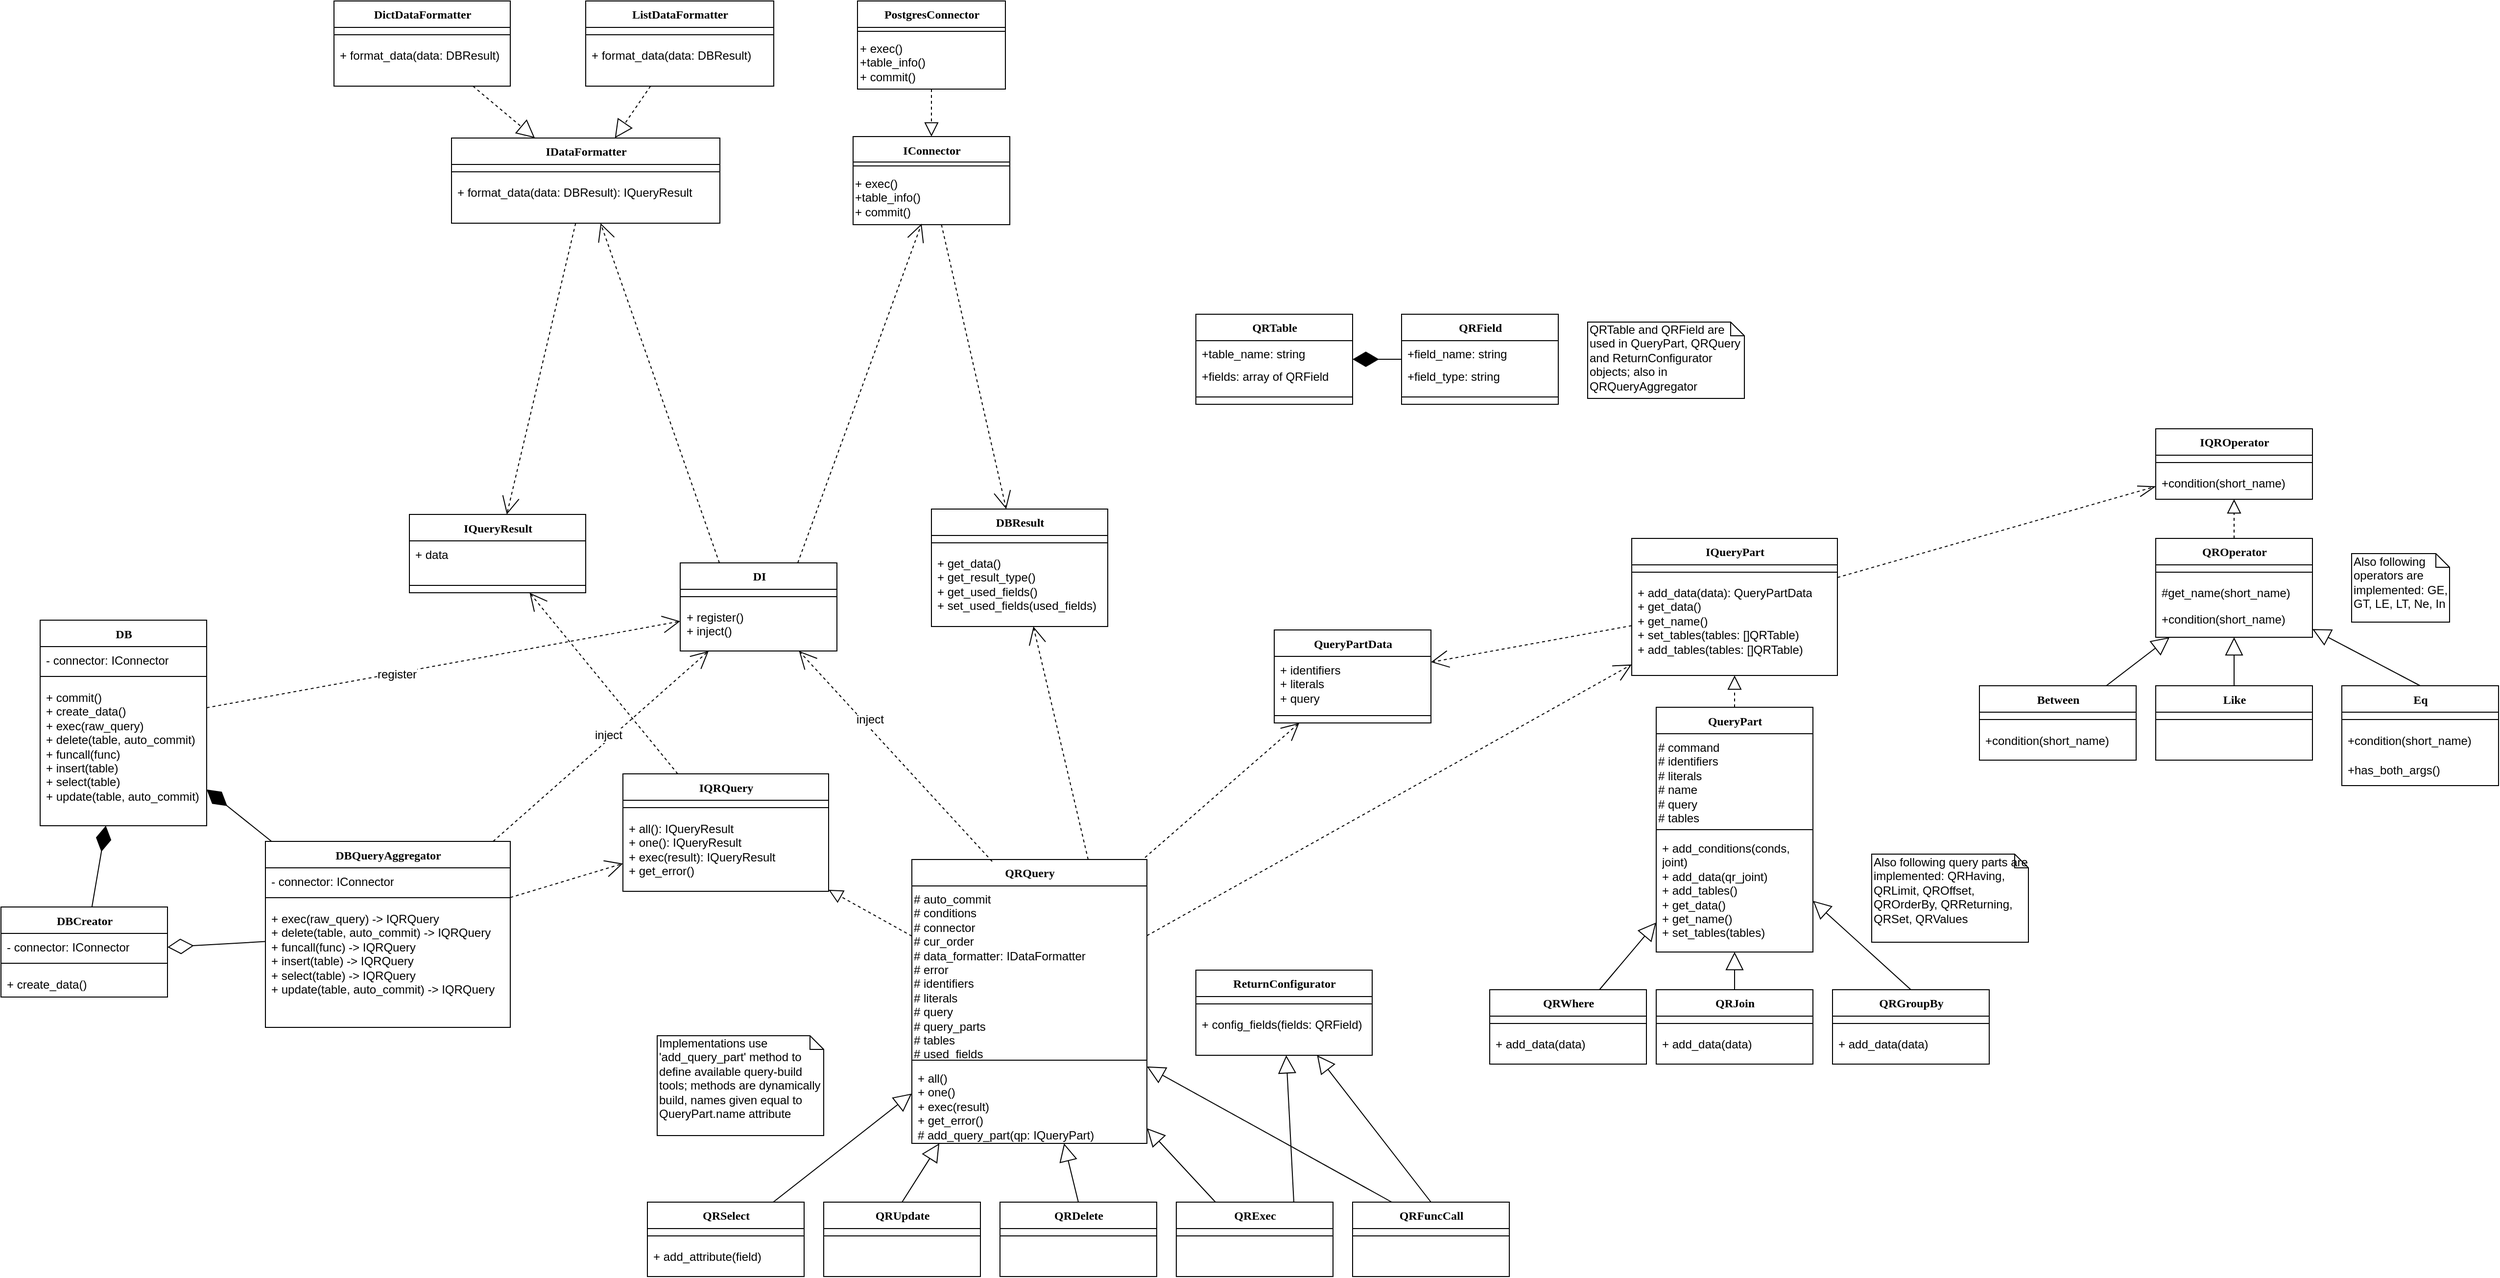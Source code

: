 <mxfile version="12.3.2" type="device" pages="1"><diagram name="Page-1" id="9f46799a-70d6-7492-0946-bef42562c5a5"><mxGraphModel dx="2873" dy="428" grid="1" gridSize="10" guides="1" tooltips="1" connect="1" arrows="1" fold="1" page="1" pageScale="1" pageWidth="1100" pageHeight="850" background="#ffffff" math="0" shadow="0"><root><mxCell id="0"/><mxCell id="1" parent="0"/><mxCell id="AoSG_NQeipGCP_fkblo--106" value="" style="endArrow=diamondThin;endFill=0;endSize=24;html=1;" parent="1" source="AoSG_NQeipGCP_fkblo--92" target="AoSG_NQeipGCP_fkblo--96" edge="1"><mxGeometry width="160" relative="1" as="geometry"><mxPoint x="-832.789" y="810" as="sourcePoint"/><mxPoint x="-720" y="858" as="targetPoint"/></mxGeometry></mxCell><mxCell id="78961159f06e98e8-17" value="IConnector" style="swimlane;html=1;fontStyle=1;align=center;verticalAlign=top;childLayout=stackLayout;horizontal=1;startSize=26;horizontalStack=0;resizeParent=1;resizeLast=0;collapsible=1;marginBottom=0;swimlaneFillColor=#ffffff;rounded=0;shadow=0;comic=0;labelBackgroundColor=none;strokeWidth=1;fillColor=none;fontFamily=Verdana;fontSize=12" parent="1" vertex="1"><mxGeometry x="-300" y="138.5" width="160" height="90" as="geometry"/></mxCell><mxCell id="78961159f06e98e8-19" value="" style="line;html=1;strokeWidth=1;fillColor=none;align=left;verticalAlign=middle;spacingTop=-1;spacingLeft=3;spacingRight=3;rotatable=0;labelPosition=right;points=[];portConstraint=eastwest;" parent="78961159f06e98e8-17" vertex="1"><mxGeometry y="26" width="160" height="8" as="geometry"/></mxCell><mxCell id="AoSG_NQeipGCP_fkblo--125" value="&lt;span style=&quot;white-space: normal&quot;&gt;+ exec()&lt;br&gt;&lt;/span&gt;&lt;span style=&quot;white-space: normal&quot;&gt;+table_info()&lt;br&gt;&lt;/span&gt;&lt;span style=&quot;white-space: normal&quot;&gt;+ commit()&lt;br&gt;&lt;/span&gt;" style="text;html=1;" parent="78961159f06e98e8-17" vertex="1"><mxGeometry y="34" width="160" height="55" as="geometry"/></mxCell><mxCell id="78961159f06e98e8-30" value="PostgresConnector" style="swimlane;html=1;fontStyle=1;align=center;verticalAlign=top;childLayout=stackLayout;horizontal=1;startSize=27;horizontalStack=0;resizeParent=1;resizeLast=0;collapsible=1;marginBottom=0;swimlaneFillColor=#ffffff;rounded=0;shadow=0;comic=0;labelBackgroundColor=none;strokeWidth=1;fillColor=none;fontFamily=Verdana;fontSize=12" parent="1" vertex="1"><mxGeometry x="-295.5" width="151" height="90" as="geometry"/></mxCell><mxCell id="78961159f06e98e8-38" value="" style="line;html=1;strokeWidth=1;fillColor=none;align=left;verticalAlign=middle;spacingTop=-1;spacingLeft=3;spacingRight=3;rotatable=0;labelPosition=right;points=[];portConstraint=eastwest;" parent="78961159f06e98e8-30" vertex="1"><mxGeometry y="27" width="151" height="8" as="geometry"/></mxCell><mxCell id="OzX6SPmcryVfarEYdQqG-1" value="&lt;span style=&quot;white-space: normal&quot;&gt;+ exec()&lt;br&gt;&lt;/span&gt;&lt;span style=&quot;white-space: normal&quot;&gt;+table_info()&lt;br&gt;&lt;/span&gt;&lt;span style=&quot;white-space: normal&quot;&gt;+ commit()&lt;br&gt;&lt;/span&gt;" style="text;html=1;" parent="78961159f06e98e8-30" vertex="1"><mxGeometry y="35" width="151" height="55" as="geometry"/></mxCell><mxCell id="M8Vhp6seredEpfV7IwEU-5" value="" style="endArrow=block;dashed=1;endFill=0;endSize=12;html=1;" parent="1" source="78961159f06e98e8-30" target="78961159f06e98e8-17" edge="1"><mxGeometry width="160" relative="1" as="geometry"><mxPoint x="-90" y="601" as="sourcePoint"/><mxPoint x="-40" y="534" as="targetPoint"/></mxGeometry></mxCell><mxCell id="M8Vhp6seredEpfV7IwEU-6" value="QRTable" style="swimlane;html=1;fontStyle=1;align=center;verticalAlign=top;childLayout=stackLayout;horizontal=1;startSize=27;horizontalStack=0;resizeParent=1;resizeLast=0;collapsible=1;marginBottom=0;swimlaneFillColor=#ffffff;rounded=0;shadow=0;comic=0;labelBackgroundColor=none;strokeWidth=1;fillColor=none;fontFamily=Verdana;fontSize=12" parent="1" vertex="1"><mxGeometry x="50" y="320" width="160" height="92" as="geometry"/></mxCell><mxCell id="M8Vhp6seredEpfV7IwEU-13" value="+table_name: string" style="text;html=1;strokeColor=none;fillColor=none;align=left;verticalAlign=top;spacingLeft=4;spacingRight=4;whiteSpace=wrap;overflow=hidden;rotatable=0;points=[[0,0.5],[1,0.5]];portConstraint=eastwest;" parent="M8Vhp6seredEpfV7IwEU-6" vertex="1"><mxGeometry y="27" width="160" height="23" as="geometry"/></mxCell><mxCell id="M8Vhp6seredEpfV7IwEU-14" value="+fields: array of QRField" style="text;html=1;strokeColor=none;fillColor=none;align=left;verticalAlign=top;spacingLeft=4;spacingRight=4;whiteSpace=wrap;overflow=hidden;rotatable=0;points=[[0,0.5],[1,0.5]];portConstraint=eastwest;" parent="M8Vhp6seredEpfV7IwEU-6" vertex="1"><mxGeometry y="50" width="160" height="27" as="geometry"/></mxCell><mxCell id="M8Vhp6seredEpfV7IwEU-7" value="" style="line;html=1;strokeWidth=1;fillColor=none;align=left;verticalAlign=middle;spacingTop=-1;spacingLeft=3;spacingRight=3;rotatable=0;labelPosition=right;points=[];portConstraint=eastwest;" parent="M8Vhp6seredEpfV7IwEU-6" vertex="1"><mxGeometry y="77" width="160" height="15" as="geometry"/></mxCell><mxCell id="M8Vhp6seredEpfV7IwEU-16" value="QRField" style="swimlane;html=1;fontStyle=1;align=center;verticalAlign=top;childLayout=stackLayout;horizontal=1;startSize=27;horizontalStack=0;resizeParent=1;resizeLast=0;collapsible=1;marginBottom=0;swimlaneFillColor=#ffffff;rounded=0;shadow=0;comic=0;labelBackgroundColor=none;strokeWidth=1;fillColor=none;fontFamily=Verdana;fontSize=12" parent="1" vertex="1"><mxGeometry x="260" y="320" width="160" height="92" as="geometry"/></mxCell><mxCell id="M8Vhp6seredEpfV7IwEU-17" value="+field_name: string" style="text;html=1;strokeColor=none;fillColor=none;align=left;verticalAlign=top;spacingLeft=4;spacingRight=4;whiteSpace=wrap;overflow=hidden;rotatable=0;points=[[0,0.5],[1,0.5]];portConstraint=eastwest;" parent="M8Vhp6seredEpfV7IwEU-16" vertex="1"><mxGeometry y="27" width="160" height="23" as="geometry"/></mxCell><mxCell id="M8Vhp6seredEpfV7IwEU-18" value="+field_type: string" style="text;html=1;strokeColor=none;fillColor=none;align=left;verticalAlign=top;spacingLeft=4;spacingRight=4;whiteSpace=wrap;overflow=hidden;rotatable=0;points=[[0,0.5],[1,0.5]];portConstraint=eastwest;" parent="M8Vhp6seredEpfV7IwEU-16" vertex="1"><mxGeometry y="50" width="160" height="27" as="geometry"/></mxCell><mxCell id="M8Vhp6seredEpfV7IwEU-20" value="" style="line;html=1;strokeWidth=1;fillColor=none;align=left;verticalAlign=middle;spacingTop=-1;spacingLeft=3;spacingRight=3;rotatable=0;labelPosition=right;points=[];portConstraint=eastwest;" parent="M8Vhp6seredEpfV7IwEU-16" vertex="1"><mxGeometry y="77" width="160" height="15" as="geometry"/></mxCell><mxCell id="M8Vhp6seredEpfV7IwEU-23" value="" style="endArrow=diamondThin;endFill=1;endSize=24;html=1;" parent="1" source="M8Vhp6seredEpfV7IwEU-16" target="M8Vhp6seredEpfV7IwEU-6" edge="1"><mxGeometry width="160" relative="1" as="geometry"><mxPoint x="60" y="372" as="sourcePoint"/><mxPoint x="220" y="372" as="targetPoint"/></mxGeometry></mxCell><mxCell id="M8Vhp6seredEpfV7IwEU-33" value="QROperator" style="swimlane;html=1;fontStyle=1;align=center;verticalAlign=top;childLayout=stackLayout;horizontal=1;startSize=27;horizontalStack=0;resizeParent=1;resizeLast=0;collapsible=1;marginBottom=0;swimlaneFillColor=#ffffff;rounded=0;shadow=0;comic=0;labelBackgroundColor=none;strokeWidth=1;fillColor=none;fontFamily=Verdana;fontSize=12" parent="1" vertex="1"><mxGeometry x="1030" y="549" width="160" height="101" as="geometry"/></mxCell><mxCell id="M8Vhp6seredEpfV7IwEU-37" value="" style="line;html=1;strokeWidth=1;fillColor=none;align=left;verticalAlign=middle;spacingTop=-1;spacingLeft=3;spacingRight=3;rotatable=0;labelPosition=right;points=[];portConstraint=eastwest;" parent="M8Vhp6seredEpfV7IwEU-33" vertex="1"><mxGeometry y="27" width="160" height="15" as="geometry"/></mxCell><mxCell id="M8Vhp6seredEpfV7IwEU-38" value="#get_name(short_name)" style="text;html=1;strokeColor=none;fillColor=none;align=left;verticalAlign=top;spacingLeft=4;spacingRight=4;whiteSpace=wrap;overflow=hidden;rotatable=0;points=[[0,0.5],[1,0.5]];portConstraint=eastwest;" parent="M8Vhp6seredEpfV7IwEU-33" vertex="1"><mxGeometry y="42" width="160" height="27" as="geometry"/></mxCell><mxCell id="M8Vhp6seredEpfV7IwEU-39" value="+condition(short_name)" style="text;html=1;strokeColor=none;fillColor=none;align=left;verticalAlign=top;spacingLeft=4;spacingRight=4;whiteSpace=wrap;overflow=hidden;rotatable=0;points=[[0,0.5],[1,0.5]];portConstraint=eastwest;" parent="M8Vhp6seredEpfV7IwEU-33" vertex="1"><mxGeometry y="69" width="160" height="30" as="geometry"/></mxCell><mxCell id="M8Vhp6seredEpfV7IwEU-40" value="Between" style="swimlane;html=1;fontStyle=1;align=center;verticalAlign=top;childLayout=stackLayout;horizontal=1;startSize=27;horizontalStack=0;resizeParent=1;resizeLast=0;collapsible=1;marginBottom=0;swimlaneFillColor=#ffffff;rounded=0;shadow=0;comic=0;labelBackgroundColor=none;strokeWidth=1;fillColor=none;fontFamily=Verdana;fontSize=12" parent="1" vertex="1"><mxGeometry x="850" y="699.5" width="160" height="76" as="geometry"/></mxCell><mxCell id="M8Vhp6seredEpfV7IwEU-43" value="" style="line;html=1;strokeWidth=1;fillColor=none;align=left;verticalAlign=middle;spacingTop=-1;spacingLeft=3;spacingRight=3;rotatable=0;labelPosition=right;points=[];portConstraint=eastwest;" parent="M8Vhp6seredEpfV7IwEU-40" vertex="1"><mxGeometry y="27" width="160" height="15" as="geometry"/></mxCell><mxCell id="M8Vhp6seredEpfV7IwEU-45" value="+condition(short_name)" style="text;html=1;strokeColor=none;fillColor=none;align=left;verticalAlign=top;spacingLeft=4;spacingRight=4;whiteSpace=wrap;overflow=hidden;rotatable=0;points=[[0,0.5],[1,0.5]];portConstraint=eastwest;" parent="M8Vhp6seredEpfV7IwEU-40" vertex="1"><mxGeometry y="42" width="160" height="30" as="geometry"/></mxCell><mxCell id="OzX6SPmcryVfarEYdQqG-2" value="IQROperator" style="swimlane;html=1;fontStyle=1;align=center;verticalAlign=top;childLayout=stackLayout;horizontal=1;startSize=27;horizontalStack=0;resizeParent=1;resizeLast=0;collapsible=1;marginBottom=0;swimlaneFillColor=#ffffff;rounded=0;shadow=0;comic=0;labelBackgroundColor=none;strokeWidth=1;fillColor=none;fontFamily=Verdana;fontSize=12" parent="1" vertex="1"><mxGeometry x="1030" y="437" width="160" height="72" as="geometry"/></mxCell><mxCell id="OzX6SPmcryVfarEYdQqG-5" value="" style="line;html=1;strokeWidth=1;fillColor=none;align=left;verticalAlign=middle;spacingTop=-1;spacingLeft=3;spacingRight=3;rotatable=0;labelPosition=right;points=[];portConstraint=eastwest;" parent="OzX6SPmcryVfarEYdQqG-2" vertex="1"><mxGeometry y="27" width="160" height="15" as="geometry"/></mxCell><mxCell id="OzX6SPmcryVfarEYdQqG-7" value="+condition(short_name)" style="text;html=1;strokeColor=none;fillColor=none;align=left;verticalAlign=top;spacingLeft=4;spacingRight=4;whiteSpace=wrap;overflow=hidden;rotatable=0;points=[[0,0.5],[1,0.5]];portConstraint=eastwest;" parent="OzX6SPmcryVfarEYdQqG-2" vertex="1"><mxGeometry y="42" width="160" height="28" as="geometry"/></mxCell><mxCell id="OzX6SPmcryVfarEYdQqG-8" value="" style="endArrow=block;dashed=1;endFill=0;endSize=12;html=1;" parent="1" source="M8Vhp6seredEpfV7IwEU-33" target="OzX6SPmcryVfarEYdQqG-2" edge="1"><mxGeometry width="160" relative="1" as="geometry"><mxPoint x="1310" y="499" as="sourcePoint"/><mxPoint x="1320" y="626" as="targetPoint"/></mxGeometry></mxCell><mxCell id="OzX6SPmcryVfarEYdQqG-13" value="" style="endArrow=block;endSize=16;endFill=0;html=1;" parent="1" source="M8Vhp6seredEpfV7IwEU-40" target="M8Vhp6seredEpfV7IwEU-33" edge="1"><mxGeometry width="160" relative="1" as="geometry"><mxPoint x="1240" y="746" as="sourcePoint"/><mxPoint x="1400" y="746" as="targetPoint"/></mxGeometry></mxCell><mxCell id="OzX6SPmcryVfarEYdQqG-14" value="Eq" style="swimlane;html=1;fontStyle=1;align=center;verticalAlign=top;childLayout=stackLayout;horizontal=1;startSize=27;horizontalStack=0;resizeParent=1;resizeLast=0;collapsible=1;marginBottom=0;swimlaneFillColor=#ffffff;rounded=0;shadow=0;comic=0;labelBackgroundColor=none;strokeWidth=1;fillColor=none;fontFamily=Verdana;fontSize=12" parent="1" vertex="1"><mxGeometry x="1220" y="699.5" width="160" height="102" as="geometry"/></mxCell><mxCell id="OzX6SPmcryVfarEYdQqG-15" value="" style="line;html=1;strokeWidth=1;fillColor=none;align=left;verticalAlign=middle;spacingTop=-1;spacingLeft=3;spacingRight=3;rotatable=0;labelPosition=right;points=[];portConstraint=eastwest;" parent="OzX6SPmcryVfarEYdQqG-14" vertex="1"><mxGeometry y="27" width="160" height="15" as="geometry"/></mxCell><mxCell id="OzX6SPmcryVfarEYdQqG-16" value="+condition(short_name)" style="text;html=1;strokeColor=none;fillColor=none;align=left;verticalAlign=top;spacingLeft=4;spacingRight=4;whiteSpace=wrap;overflow=hidden;rotatable=0;points=[[0,0.5],[1,0.5]];portConstraint=eastwest;" parent="OzX6SPmcryVfarEYdQqG-14" vertex="1"><mxGeometry y="42" width="160" height="30" as="geometry"/></mxCell><mxCell id="AoSG_NQeipGCP_fkblo--1" value="+has_both_args()" style="text;html=1;strokeColor=none;fillColor=none;align=left;verticalAlign=top;spacingLeft=4;spacingRight=4;whiteSpace=wrap;overflow=hidden;rotatable=0;points=[[0,0.5],[1,0.5]];portConstraint=eastwest;" parent="OzX6SPmcryVfarEYdQqG-14" vertex="1"><mxGeometry y="72" width="160" height="30" as="geometry"/></mxCell><mxCell id="OzX6SPmcryVfarEYdQqG-18" value="" style="endArrow=block;endSize=16;endFill=0;html=1;exitX=0.5;exitY=0;exitDx=0;exitDy=0;" parent="1" source="OzX6SPmcryVfarEYdQqG-14" target="M8Vhp6seredEpfV7IwEU-33" edge="1"><mxGeometry width="160" relative="1" as="geometry"><mxPoint x="1070.756" y="796" as="sourcePoint"/><mxPoint x="1085" y="747" as="targetPoint"/></mxGeometry></mxCell><mxCell id="AoSG_NQeipGCP_fkblo--2" value="Like" style="swimlane;html=1;fontStyle=1;align=center;verticalAlign=top;childLayout=stackLayout;horizontal=1;startSize=27;horizontalStack=0;resizeParent=1;resizeLast=0;collapsible=1;marginBottom=0;swimlaneFillColor=#ffffff;rounded=0;shadow=0;comic=0;labelBackgroundColor=none;strokeWidth=1;fillColor=none;fontFamily=Verdana;fontSize=12" parent="1" vertex="1"><mxGeometry x="1030" y="699.5" width="160" height="76" as="geometry"/></mxCell><mxCell id="AoSG_NQeipGCP_fkblo--3" value="" style="line;html=1;strokeWidth=1;fillColor=none;align=left;verticalAlign=middle;spacingTop=-1;spacingLeft=3;spacingRight=3;rotatable=0;labelPosition=right;points=[];portConstraint=eastwest;" parent="AoSG_NQeipGCP_fkblo--2" vertex="1"><mxGeometry y="27" width="160" height="15" as="geometry"/></mxCell><mxCell id="AoSG_NQeipGCP_fkblo--6" value="" style="endArrow=block;endSize=16;endFill=0;html=1;exitX=0.5;exitY=0;exitDx=0;exitDy=0;" parent="1" source="AoSG_NQeipGCP_fkblo--2" target="M8Vhp6seredEpfV7IwEU-33" edge="1"><mxGeometry width="160" relative="1" as="geometry"><mxPoint x="1150.0" y="812" as="sourcePoint"/><mxPoint x="1085.897" y="687" as="targetPoint"/></mxGeometry></mxCell><mxCell id="AoSG_NQeipGCP_fkblo--7" value="DBResult" style="swimlane;html=1;fontStyle=1;align=center;verticalAlign=top;childLayout=stackLayout;horizontal=1;startSize=27;horizontalStack=0;resizeParent=1;resizeLast=0;collapsible=1;marginBottom=0;swimlaneFillColor=#ffffff;rounded=0;shadow=0;comic=0;labelBackgroundColor=none;strokeWidth=1;fillColor=none;fontFamily=Verdana;fontSize=12" parent="1" vertex="1"><mxGeometry x="-220" y="519" width="180" height="120" as="geometry"/></mxCell><mxCell id="AoSG_NQeipGCP_fkblo--8" value="" style="line;html=1;strokeWidth=1;fillColor=none;align=left;verticalAlign=middle;spacingTop=-1;spacingLeft=3;spacingRight=3;rotatable=0;labelPosition=right;points=[];portConstraint=eastwest;" parent="AoSG_NQeipGCP_fkblo--7" vertex="1"><mxGeometry y="27" width="180" height="15" as="geometry"/></mxCell><mxCell id="AoSG_NQeipGCP_fkblo--9" value="+ get_data()&lt;br&gt;+ get_result_type()&lt;br&gt;+ get_used_fields()&lt;br&gt;+ set_used_fields(used_fields)" style="text;html=1;strokeColor=none;fillColor=none;align=left;verticalAlign=top;spacingLeft=4;spacingRight=4;whiteSpace=wrap;overflow=hidden;rotatable=0;points=[[0,0.5],[1,0.5]];portConstraint=eastwest;" parent="AoSG_NQeipGCP_fkblo--7" vertex="1"><mxGeometry y="42" width="180" height="78" as="geometry"/></mxCell><mxCell id="AoSG_NQeipGCP_fkblo--10" value="QueryPart" style="swimlane;html=1;fontStyle=1;align=center;verticalAlign=top;childLayout=stackLayout;horizontal=1;startSize=27;horizontalStack=0;resizeParent=1;resizeLast=0;collapsible=1;marginBottom=0;swimlaneFillColor=#ffffff;rounded=0;shadow=0;comic=0;labelBackgroundColor=none;strokeWidth=1;fillColor=none;fontFamily=Verdana;fontSize=12" parent="1" vertex="1"><mxGeometry x="520" y="721.5" width="160" height="250" as="geometry"/></mxCell><mxCell id="AoSG_NQeipGCP_fkblo--30" value="# command&lt;br&gt;# identifiers&lt;br&gt;# literals&lt;br&gt;# name&lt;br&gt;# query&lt;br&gt;# tables" style="text;html=1;" parent="AoSG_NQeipGCP_fkblo--10" vertex="1"><mxGeometry y="27" width="160" height="93" as="geometry"/></mxCell><mxCell id="AoSG_NQeipGCP_fkblo--11" value="" style="line;html=1;strokeWidth=1;fillColor=none;align=left;verticalAlign=middle;spacingTop=-1;spacingLeft=3;spacingRight=3;rotatable=0;labelPosition=right;points=[];portConstraint=eastwest;" parent="AoSG_NQeipGCP_fkblo--10" vertex="1"><mxGeometry y="120" width="160" height="10" as="geometry"/></mxCell><mxCell id="AoSG_NQeipGCP_fkblo--12" value="+ add_conditions(conds, joint)&lt;br&gt;+ add_data(qr_joint)&lt;br&gt;+ add_tables()&lt;br&gt;+ get_data()&lt;br&gt;+ get_name()&lt;br&gt;+ set_tables(tables)" style="text;html=1;strokeColor=none;fillColor=none;align=left;verticalAlign=top;spacingLeft=4;spacingRight=4;whiteSpace=wrap;overflow=hidden;rotatable=0;points=[[0,0.5],[1,0.5]];portConstraint=eastwest;" parent="AoSG_NQeipGCP_fkblo--10" vertex="1"><mxGeometry y="130" width="160" height="110" as="geometry"/></mxCell><mxCell id="AoSG_NQeipGCP_fkblo--14" value="QRWhere" style="swimlane;html=1;fontStyle=1;align=center;verticalAlign=top;childLayout=stackLayout;horizontal=1;startSize=27;horizontalStack=0;resizeParent=1;resizeLast=0;collapsible=1;marginBottom=0;swimlaneFillColor=#ffffff;rounded=0;shadow=0;comic=0;labelBackgroundColor=none;strokeWidth=1;fillColor=none;fontFamily=Verdana;fontSize=12" parent="1" vertex="1"><mxGeometry x="350" y="1010" width="160" height="76" as="geometry"/></mxCell><mxCell id="AoSG_NQeipGCP_fkblo--15" value="" style="line;html=1;strokeWidth=1;fillColor=none;align=left;verticalAlign=middle;spacingTop=-1;spacingLeft=3;spacingRight=3;rotatable=0;labelPosition=right;points=[];portConstraint=eastwest;" parent="AoSG_NQeipGCP_fkblo--14" vertex="1"><mxGeometry y="27" width="160" height="15" as="geometry"/></mxCell><mxCell id="AoSG_NQeipGCP_fkblo--16" value="+ add_data(data)" style="text;html=1;strokeColor=none;fillColor=none;align=left;verticalAlign=top;spacingLeft=4;spacingRight=4;whiteSpace=wrap;overflow=hidden;rotatable=0;points=[[0,0.5],[1,0.5]];portConstraint=eastwest;" parent="AoSG_NQeipGCP_fkblo--14" vertex="1"><mxGeometry y="42" width="160" height="30" as="geometry"/></mxCell><mxCell id="AoSG_NQeipGCP_fkblo--17" value="IQueryPart" style="swimlane;html=1;fontStyle=1;align=center;verticalAlign=top;childLayout=stackLayout;horizontal=1;startSize=27;horizontalStack=0;resizeParent=1;resizeLast=0;collapsible=1;marginBottom=0;swimlaneFillColor=#ffffff;rounded=0;shadow=0;comic=0;labelBackgroundColor=none;strokeWidth=1;fillColor=none;fontFamily=Verdana;fontSize=12" parent="1" vertex="1"><mxGeometry x="495" y="549" width="210" height="140" as="geometry"/></mxCell><mxCell id="AoSG_NQeipGCP_fkblo--18" value="" style="line;html=1;strokeWidth=1;fillColor=none;align=left;verticalAlign=middle;spacingTop=-1;spacingLeft=3;spacingRight=3;rotatable=0;labelPosition=right;points=[];portConstraint=eastwest;" parent="AoSG_NQeipGCP_fkblo--17" vertex="1"><mxGeometry y="27" width="210" height="15" as="geometry"/></mxCell><mxCell id="AoSG_NQeipGCP_fkblo--19" value="+ add_data(data): QueryPartData&lt;br&gt;+ get_data()&lt;br&gt;+ get_name()&lt;br&gt;+ set_tables(tables: []QRTable)&lt;br&gt;+ add_tables(tables: []QRTable)" style="text;html=1;strokeColor=none;fillColor=none;align=left;verticalAlign=top;spacingLeft=4;spacingRight=4;whiteSpace=wrap;overflow=hidden;rotatable=0;points=[[0,0.5],[1,0.5]];portConstraint=eastwest;" parent="AoSG_NQeipGCP_fkblo--17" vertex="1"><mxGeometry y="42" width="210" height="98" as="geometry"/></mxCell><mxCell id="AoSG_NQeipGCP_fkblo--20" value="" style="endArrow=block;dashed=1;endFill=0;endSize=12;html=1;" parent="1" source="AoSG_NQeipGCP_fkblo--10" target="AoSG_NQeipGCP_fkblo--17" edge="1"><mxGeometry width="160" relative="1" as="geometry"><mxPoint x="800" y="733.5" as="sourcePoint"/><mxPoint x="810" y="860.5" as="targetPoint"/></mxGeometry></mxCell><mxCell id="AoSG_NQeipGCP_fkblo--21" value="" style="endArrow=block;endSize=16;endFill=0;html=1;" parent="1" source="AoSG_NQeipGCP_fkblo--14" target="AoSG_NQeipGCP_fkblo--10" edge="1"><mxGeometry width="160" relative="1" as="geometry"><mxPoint x="730" y="980.5" as="sourcePoint"/><mxPoint x="890" y="980.5" as="targetPoint"/></mxGeometry></mxCell><mxCell id="AoSG_NQeipGCP_fkblo--27" value="QRJoin" style="swimlane;html=1;fontStyle=1;align=center;verticalAlign=top;childLayout=stackLayout;horizontal=1;startSize=27;horizontalStack=0;resizeParent=1;resizeLast=0;collapsible=1;marginBottom=0;swimlaneFillColor=#ffffff;rounded=0;shadow=0;comic=0;labelBackgroundColor=none;strokeWidth=1;fillColor=none;fontFamily=Verdana;fontSize=12" parent="1" vertex="1"><mxGeometry x="520" y="1010" width="160" height="76" as="geometry"/></mxCell><mxCell id="AoSG_NQeipGCP_fkblo--28" value="" style="line;html=1;strokeWidth=1;fillColor=none;align=left;verticalAlign=middle;spacingTop=-1;spacingLeft=3;spacingRight=3;rotatable=0;labelPosition=right;points=[];portConstraint=eastwest;" parent="AoSG_NQeipGCP_fkblo--27" vertex="1"><mxGeometry y="27" width="160" height="15" as="geometry"/></mxCell><mxCell id="AoSG_NQeipGCP_fkblo--31" value="+ add_data(data)" style="text;html=1;strokeColor=none;fillColor=none;align=left;verticalAlign=top;spacingLeft=4;spacingRight=4;whiteSpace=wrap;overflow=hidden;rotatable=0;points=[[0,0.5],[1,0.5]];portConstraint=eastwest;" parent="AoSG_NQeipGCP_fkblo--27" vertex="1"><mxGeometry y="42" width="160" height="30" as="geometry"/></mxCell><mxCell id="AoSG_NQeipGCP_fkblo--29" value="" style="endArrow=block;endSize=16;endFill=0;html=1;exitX=0.5;exitY=0;exitDx=0;exitDy=0;" parent="1" source="AoSG_NQeipGCP_fkblo--27" target="AoSG_NQeipGCP_fkblo--10" edge="1"><mxGeometry width="160" relative="1" as="geometry"><mxPoint x="640.0" y="1046.5" as="sourcePoint"/><mxPoint x="575.897" y="921.5" as="targetPoint"/></mxGeometry></mxCell><mxCell id="AoSG_NQeipGCP_fkblo--32" value="QRGroupBy" style="swimlane;html=1;fontStyle=1;align=center;verticalAlign=top;childLayout=stackLayout;horizontal=1;startSize=27;horizontalStack=0;resizeParent=1;resizeLast=0;collapsible=1;marginBottom=0;swimlaneFillColor=#ffffff;rounded=0;shadow=0;comic=0;labelBackgroundColor=none;strokeWidth=1;fillColor=none;fontFamily=Verdana;fontSize=12" parent="1" vertex="1"><mxGeometry x="700" y="1010" width="160" height="76" as="geometry"/></mxCell><mxCell id="AoSG_NQeipGCP_fkblo--33" value="" style="line;html=1;strokeWidth=1;fillColor=none;align=left;verticalAlign=middle;spacingTop=-1;spacingLeft=3;spacingRight=3;rotatable=0;labelPosition=right;points=[];portConstraint=eastwest;" parent="AoSG_NQeipGCP_fkblo--32" vertex="1"><mxGeometry y="27" width="160" height="15" as="geometry"/></mxCell><mxCell id="AoSG_NQeipGCP_fkblo--34" value="+ add_data(data)" style="text;html=1;strokeColor=none;fillColor=none;align=left;verticalAlign=top;spacingLeft=4;spacingRight=4;whiteSpace=wrap;overflow=hidden;rotatable=0;points=[[0,0.5],[1,0.5]];portConstraint=eastwest;" parent="AoSG_NQeipGCP_fkblo--32" vertex="1"><mxGeometry y="42" width="160" height="30" as="geometry"/></mxCell><mxCell id="AoSG_NQeipGCP_fkblo--35" value="" style="endArrow=block;endSize=16;endFill=0;html=1;exitX=0.5;exitY=0;exitDx=0;exitDy=0;" parent="1" source="AoSG_NQeipGCP_fkblo--32" target="AoSG_NQeipGCP_fkblo--10" edge="1"><mxGeometry width="160" relative="1" as="geometry"><mxPoint x="670" y="1020" as="sourcePoint"/><mxPoint x="655.872" y="981.5" as="targetPoint"/></mxGeometry></mxCell><mxCell id="AoSG_NQeipGCP_fkblo--36" value="Also following operators are implemented: GE, GT, LE, LT, Ne, In" style="shape=note;whiteSpace=wrap;html=1;size=14;verticalAlign=top;align=left;spacingTop=-6;" parent="1" vertex="1"><mxGeometry x="1230" y="564.5" width="100" height="70" as="geometry"/></mxCell><mxCell id="AoSG_NQeipGCP_fkblo--38" value="Also following query parts are implemented: QRHaving, QRLimit, QROffset, QROrderBy, QRReturning, QRSet, QRValues&amp;nbsp;" style="shape=note;whiteSpace=wrap;html=1;size=14;verticalAlign=top;align=left;spacingTop=-6;" parent="1" vertex="1"><mxGeometry x="740" y="871.5" width="160" height="90" as="geometry"/></mxCell><mxCell id="AoSG_NQeipGCP_fkblo--39" value="QRQuery" style="swimlane;html=1;fontStyle=1;align=center;verticalAlign=top;childLayout=stackLayout;horizontal=1;startSize=27;horizontalStack=0;resizeParent=1;resizeLast=0;collapsible=1;marginBottom=0;swimlaneFillColor=#ffffff;rounded=0;shadow=0;comic=0;labelBackgroundColor=none;strokeWidth=1;fillColor=none;fontFamily=Verdana;fontSize=12" parent="1" vertex="1"><mxGeometry x="-240" y="877" width="240" height="290" as="geometry"/></mxCell><mxCell id="AoSG_NQeipGCP_fkblo--40" value="# auto_commit&lt;br&gt;# conditions&lt;br&gt;# connector&lt;br&gt;# cur_order&lt;br&gt;# data_formatter: IDataFormatter&lt;br&gt;# error&lt;br&gt;# identifiers&lt;br&gt;# literals&lt;br&gt;# query&lt;br&gt;# query_parts&lt;br&gt;# tables&lt;br&gt;# used_fields" style="text;html=1;" parent="AoSG_NQeipGCP_fkblo--39" vertex="1"><mxGeometry y="27" width="240" height="173" as="geometry"/></mxCell><mxCell id="AoSG_NQeipGCP_fkblo--41" value="" style="line;html=1;strokeWidth=1;fillColor=none;align=left;verticalAlign=middle;spacingTop=-1;spacingLeft=3;spacingRight=3;rotatable=0;labelPosition=right;points=[];portConstraint=eastwest;" parent="AoSG_NQeipGCP_fkblo--39" vertex="1"><mxGeometry y="200" width="240" height="10" as="geometry"/></mxCell><mxCell id="AoSG_NQeipGCP_fkblo--42" value="+ all()&lt;br&gt;+ one()&lt;br&gt;+ exec(result)&lt;br&gt;+ get_error()&lt;br&gt;# add_query_part(qp: IQueryPart)" style="text;html=1;strokeColor=none;fillColor=none;align=left;verticalAlign=top;spacingLeft=4;spacingRight=4;whiteSpace=wrap;overflow=hidden;rotatable=0;points=[[0,0.5],[1,0.5]];portConstraint=eastwest;" parent="AoSG_NQeipGCP_fkblo--39" vertex="1"><mxGeometry y="210" width="240" height="80" as="geometry"/></mxCell><mxCell id="AoSG_NQeipGCP_fkblo--43" value="QRSelect" style="swimlane;html=1;fontStyle=1;align=center;verticalAlign=top;childLayout=stackLayout;horizontal=1;startSize=27;horizontalStack=0;resizeParent=1;resizeLast=0;collapsible=1;marginBottom=0;swimlaneFillColor=#ffffff;rounded=0;shadow=0;comic=0;labelBackgroundColor=none;strokeWidth=1;fillColor=none;fontFamily=Verdana;fontSize=12" parent="1" vertex="1"><mxGeometry x="-510" y="1227" width="160" height="76" as="geometry"/></mxCell><mxCell id="AoSG_NQeipGCP_fkblo--44" value="" style="line;html=1;strokeWidth=1;fillColor=none;align=left;verticalAlign=middle;spacingTop=-1;spacingLeft=3;spacingRight=3;rotatable=0;labelPosition=right;points=[];portConstraint=eastwest;" parent="AoSG_NQeipGCP_fkblo--43" vertex="1"><mxGeometry y="27" width="160" height="15" as="geometry"/></mxCell><mxCell id="AoSG_NQeipGCP_fkblo--45" value="+ add_attribute(field)" style="text;html=1;strokeColor=none;fillColor=none;align=left;verticalAlign=top;spacingLeft=4;spacingRight=4;whiteSpace=wrap;overflow=hidden;rotatable=0;points=[[0,0.5],[1,0.5]];portConstraint=eastwest;" parent="AoSG_NQeipGCP_fkblo--43" vertex="1"><mxGeometry y="42" width="160" height="30" as="geometry"/></mxCell><mxCell id="AoSG_NQeipGCP_fkblo--46" value="IQRQuery" style="swimlane;html=1;fontStyle=1;align=center;verticalAlign=top;childLayout=stackLayout;horizontal=1;startSize=27;horizontalStack=0;resizeParent=1;resizeLast=0;collapsible=1;marginBottom=0;swimlaneFillColor=#ffffff;rounded=0;shadow=0;comic=0;labelBackgroundColor=none;strokeWidth=1;fillColor=none;fontFamily=Verdana;fontSize=12" parent="1" vertex="1"><mxGeometry x="-535" y="789.5" width="210" height="120" as="geometry"/></mxCell><mxCell id="AoSG_NQeipGCP_fkblo--47" value="" style="line;html=1;strokeWidth=1;fillColor=none;align=left;verticalAlign=middle;spacingTop=-1;spacingLeft=3;spacingRight=3;rotatable=0;labelPosition=right;points=[];portConstraint=eastwest;" parent="AoSG_NQeipGCP_fkblo--46" vertex="1"><mxGeometry y="27" width="210" height="15" as="geometry"/></mxCell><mxCell id="AoSG_NQeipGCP_fkblo--48" value="+ all(): IQueryResult&lt;br&gt;+ one(): IQueryResult&lt;br&gt;+ exec(result): IQueryResult&lt;br&gt;+ get_error()" style="text;html=1;strokeColor=none;fillColor=none;align=left;verticalAlign=top;spacingLeft=4;spacingRight=4;whiteSpace=wrap;overflow=hidden;rotatable=0;points=[[0,0.5],[1,0.5]];portConstraint=eastwest;" parent="AoSG_NQeipGCP_fkblo--46" vertex="1"><mxGeometry y="42" width="210" height="78" as="geometry"/></mxCell><mxCell id="AoSG_NQeipGCP_fkblo--49" value="" style="endArrow=block;dashed=1;endFill=0;endSize=12;html=1;" parent="1" source="AoSG_NQeipGCP_fkblo--39" target="AoSG_NQeipGCP_fkblo--46" edge="1"><mxGeometry width="160" relative="1" as="geometry"><mxPoint x="40" y="889" as="sourcePoint"/><mxPoint x="50" y="1016" as="targetPoint"/></mxGeometry></mxCell><mxCell id="AoSG_NQeipGCP_fkblo--50" value="" style="endArrow=block;endSize=16;endFill=0;html=1;" parent="1" source="AoSG_NQeipGCP_fkblo--43" target="AoSG_NQeipGCP_fkblo--39" edge="1"><mxGeometry width="160" relative="1" as="geometry"><mxPoint x="-30" y="1136" as="sourcePoint"/><mxPoint x="130" y="1136" as="targetPoint"/></mxGeometry></mxCell><mxCell id="AoSG_NQeipGCP_fkblo--51" value="QRUpdate" style="swimlane;html=1;fontStyle=1;align=center;verticalAlign=top;childLayout=stackLayout;horizontal=1;startSize=27;horizontalStack=0;resizeParent=1;resizeLast=0;collapsible=1;marginBottom=0;swimlaneFillColor=#ffffff;rounded=0;shadow=0;comic=0;labelBackgroundColor=none;strokeWidth=1;fillColor=none;fontFamily=Verdana;fontSize=12" parent="1" vertex="1"><mxGeometry x="-330" y="1227" width="160" height="76" as="geometry"/></mxCell><mxCell id="AoSG_NQeipGCP_fkblo--52" value="" style="line;html=1;strokeWidth=1;fillColor=none;align=left;verticalAlign=middle;spacingTop=-1;spacingLeft=3;spacingRight=3;rotatable=0;labelPosition=right;points=[];portConstraint=eastwest;" parent="AoSG_NQeipGCP_fkblo--51" vertex="1"><mxGeometry y="27" width="160" height="15" as="geometry"/></mxCell><mxCell id="AoSG_NQeipGCP_fkblo--54" value="" style="endArrow=block;endSize=16;endFill=0;html=1;exitX=0.5;exitY=0;exitDx=0;exitDy=0;" parent="1" source="AoSG_NQeipGCP_fkblo--51" target="AoSG_NQeipGCP_fkblo--39" edge="1"><mxGeometry width="160" relative="1" as="geometry"><mxPoint x="-120.0" y="1202" as="sourcePoint"/><mxPoint x="-184.103" y="1077" as="targetPoint"/></mxGeometry></mxCell><mxCell id="AoSG_NQeipGCP_fkblo--55" value="QRDelete" style="swimlane;html=1;fontStyle=1;align=center;verticalAlign=top;childLayout=stackLayout;horizontal=1;startSize=27;horizontalStack=0;resizeParent=1;resizeLast=0;collapsible=1;marginBottom=0;swimlaneFillColor=#ffffff;rounded=0;shadow=0;comic=0;labelBackgroundColor=none;strokeWidth=1;fillColor=none;fontFamily=Verdana;fontSize=12" parent="1" vertex="1"><mxGeometry x="-150" y="1227" width="160" height="76" as="geometry"/></mxCell><mxCell id="AoSG_NQeipGCP_fkblo--56" value="" style="line;html=1;strokeWidth=1;fillColor=none;align=left;verticalAlign=middle;spacingTop=-1;spacingLeft=3;spacingRight=3;rotatable=0;labelPosition=right;points=[];portConstraint=eastwest;" parent="AoSG_NQeipGCP_fkblo--55" vertex="1"><mxGeometry y="27" width="160" height="15" as="geometry"/></mxCell><mxCell id="AoSG_NQeipGCP_fkblo--58" value="" style="endArrow=block;endSize=16;endFill=0;html=1;exitX=0.5;exitY=0;exitDx=0;exitDy=0;" parent="1" source="AoSG_NQeipGCP_fkblo--55" target="AoSG_NQeipGCP_fkblo--39" edge="1"><mxGeometry width="160" relative="1" as="geometry"><mxPoint x="-90" y="1175.5" as="sourcePoint"/><mxPoint x="-104.128" y="1137" as="targetPoint"/></mxGeometry></mxCell><mxCell id="AoSG_NQeipGCP_fkblo--60" value="QRExec" style="swimlane;html=1;fontStyle=1;align=center;verticalAlign=top;childLayout=stackLayout;horizontal=1;startSize=27;horizontalStack=0;resizeParent=1;resizeLast=0;collapsible=1;marginBottom=0;swimlaneFillColor=#ffffff;rounded=0;shadow=0;comic=0;labelBackgroundColor=none;strokeWidth=1;fillColor=none;fontFamily=Verdana;fontSize=12" parent="1" vertex="1"><mxGeometry x="30" y="1227" width="160" height="76" as="geometry"/></mxCell><mxCell id="AoSG_NQeipGCP_fkblo--61" value="" style="line;html=1;strokeWidth=1;fillColor=none;align=left;verticalAlign=middle;spacingTop=-1;spacingLeft=3;spacingRight=3;rotatable=0;labelPosition=right;points=[];portConstraint=eastwest;" parent="AoSG_NQeipGCP_fkblo--60" vertex="1"><mxGeometry y="27" width="160" height="15" as="geometry"/></mxCell><mxCell id="AoSG_NQeipGCP_fkblo--62" value="" style="endArrow=block;endSize=16;endFill=0;html=1;exitX=0.25;exitY=0;exitDx=0;exitDy=0;" parent="1" source="AoSG_NQeipGCP_fkblo--60" target="AoSG_NQeipGCP_fkblo--39" edge="1"><mxGeometry width="160" relative="1" as="geometry"><mxPoint x="30" y="1247.0" as="sourcePoint"/><mxPoint x="-15.581" y="1177.0" as="targetPoint"/></mxGeometry></mxCell><mxCell id="AoSG_NQeipGCP_fkblo--63" value="ReturnConfigurator&lt;br&gt;" style="swimlane;html=1;fontStyle=1;align=center;verticalAlign=top;childLayout=stackLayout;horizontal=1;startSize=27;horizontalStack=0;resizeParent=1;resizeLast=0;collapsible=1;marginBottom=0;swimlaneFillColor=#ffffff;rounded=0;shadow=0;comic=0;labelBackgroundColor=none;strokeWidth=1;fillColor=none;fontFamily=Verdana;fontSize=12" parent="1" vertex="1"><mxGeometry x="50" y="990" width="180" height="87" as="geometry"/></mxCell><mxCell id="AoSG_NQeipGCP_fkblo--64" value="" style="line;html=1;strokeWidth=1;fillColor=none;align=left;verticalAlign=middle;spacingTop=-1;spacingLeft=3;spacingRight=3;rotatable=0;labelPosition=right;points=[];portConstraint=eastwest;" parent="AoSG_NQeipGCP_fkblo--63" vertex="1"><mxGeometry y="27" width="180" height="15" as="geometry"/></mxCell><mxCell id="AoSG_NQeipGCP_fkblo--65" value="+ config_fields(fields: QRField)" style="text;html=1;strokeColor=none;fillColor=none;align=left;verticalAlign=top;spacingLeft=4;spacingRight=4;whiteSpace=wrap;overflow=hidden;rotatable=0;points=[[0,0.5],[1,0.5]];portConstraint=eastwest;" parent="AoSG_NQeipGCP_fkblo--63" vertex="1"><mxGeometry y="42" width="180" height="28" as="geometry"/></mxCell><mxCell id="AoSG_NQeipGCP_fkblo--66" value="" style="endArrow=block;endSize=16;endFill=0;html=1;exitX=0.75;exitY=0;exitDx=0;exitDy=0;" parent="1" source="AoSG_NQeipGCP_fkblo--60" target="AoSG_NQeipGCP_fkblo--63" edge="1"><mxGeometry width="160" relative="1" as="geometry"><mxPoint x="200" y="1199" as="sourcePoint"/><mxPoint x="10" y="1096.645" as="targetPoint"/></mxGeometry></mxCell><mxCell id="AoSG_NQeipGCP_fkblo--67" value="QRFuncCall" style="swimlane;html=1;fontStyle=1;align=center;verticalAlign=top;childLayout=stackLayout;horizontal=1;startSize=27;horizontalStack=0;resizeParent=1;resizeLast=0;collapsible=1;marginBottom=0;swimlaneFillColor=#ffffff;rounded=0;shadow=0;comic=0;labelBackgroundColor=none;strokeWidth=1;fillColor=none;fontFamily=Verdana;fontSize=12" parent="1" vertex="1"><mxGeometry x="210" y="1227" width="160" height="76" as="geometry"/></mxCell><mxCell id="AoSG_NQeipGCP_fkblo--68" value="" style="line;html=1;strokeWidth=1;fillColor=none;align=left;verticalAlign=middle;spacingTop=-1;spacingLeft=3;spacingRight=3;rotatable=0;labelPosition=right;points=[];portConstraint=eastwest;" parent="AoSG_NQeipGCP_fkblo--67" vertex="1"><mxGeometry y="27" width="160" height="15" as="geometry"/></mxCell><mxCell id="AoSG_NQeipGCP_fkblo--69" value="" style="endArrow=block;endSize=16;endFill=0;html=1;exitX=0.25;exitY=0;exitDx=0;exitDy=0;" parent="1" source="AoSG_NQeipGCP_fkblo--67" target="AoSG_NQeipGCP_fkblo--39" edge="1"><mxGeometry width="160" relative="1" as="geometry"><mxPoint x="84.033" y="1237" as="sourcePoint"/><mxPoint x="10" y="1158.783" as="targetPoint"/></mxGeometry></mxCell><mxCell id="AoSG_NQeipGCP_fkblo--70" value="" style="endArrow=block;endSize=16;endFill=0;html=1;exitX=0.5;exitY=0;exitDx=0;exitDy=0;" parent="1" source="AoSG_NQeipGCP_fkblo--67" target="AoSG_NQeipGCP_fkblo--63" edge="1"><mxGeometry width="160" relative="1" as="geometry"><mxPoint x="160" y="1237" as="sourcePoint"/><mxPoint x="144.519" y="1088" as="targetPoint"/></mxGeometry></mxCell><mxCell id="AoSG_NQeipGCP_fkblo--71" value="QueryPartData" style="swimlane;html=1;fontStyle=1;align=center;verticalAlign=top;childLayout=stackLayout;horizontal=1;startSize=27;horizontalStack=0;resizeParent=1;resizeLast=0;collapsible=1;marginBottom=0;swimlaneFillColor=#ffffff;rounded=0;shadow=0;comic=0;labelBackgroundColor=none;strokeWidth=1;fillColor=none;fontFamily=Verdana;fontSize=12" parent="1" vertex="1"><mxGeometry x="130" y="642.5" width="160" height="95" as="geometry"/></mxCell><mxCell id="AoSG_NQeipGCP_fkblo--73" value="+ identifiers&lt;br&gt;+ literals&lt;br&gt;+ query" style="text;html=1;strokeColor=none;fillColor=none;align=left;verticalAlign=top;spacingLeft=4;spacingRight=4;whiteSpace=wrap;overflow=hidden;rotatable=0;points=[[0,0.5],[1,0.5]];portConstraint=eastwest;" parent="AoSG_NQeipGCP_fkblo--71" vertex="1"><mxGeometry y="27" width="160" height="53" as="geometry"/></mxCell><mxCell id="AoSG_NQeipGCP_fkblo--72" value="" style="line;html=1;strokeWidth=1;fillColor=none;align=left;verticalAlign=middle;spacingTop=-1;spacingLeft=3;spacingRight=3;rotatable=0;labelPosition=right;points=[];portConstraint=eastwest;" parent="AoSG_NQeipGCP_fkblo--71" vertex="1"><mxGeometry y="80" width="160" height="15" as="geometry"/></mxCell><mxCell id="AoSG_NQeipGCP_fkblo--76" value="Implementations use 'add_query_part' method to define available query-build tools; methods are dynamically build, names given equal to QueryPart.name attribute" style="shape=note;whiteSpace=wrap;html=1;size=14;verticalAlign=top;align=left;spacingTop=-6;" parent="1" vertex="1"><mxGeometry x="-500" y="1057" width="170" height="102" as="geometry"/></mxCell><mxCell id="AoSG_NQeipGCP_fkblo--77" value="IDataFormatter" style="swimlane;html=1;fontStyle=1;align=center;verticalAlign=top;childLayout=stackLayout;horizontal=1;startSize=27;horizontalStack=0;resizeParent=1;resizeLast=0;collapsible=1;marginBottom=0;swimlaneFillColor=#ffffff;rounded=0;shadow=0;comic=0;labelBackgroundColor=none;strokeWidth=1;fillColor=none;fontFamily=Verdana;fontSize=12" parent="1" vertex="1"><mxGeometry x="-710" y="140" width="274" height="87" as="geometry"/></mxCell><mxCell id="AoSG_NQeipGCP_fkblo--78" value="" style="line;html=1;strokeWidth=1;fillColor=none;align=left;verticalAlign=middle;spacingTop=-1;spacingLeft=3;spacingRight=3;rotatable=0;labelPosition=right;points=[];portConstraint=eastwest;" parent="AoSG_NQeipGCP_fkblo--77" vertex="1"><mxGeometry y="27" width="274" height="15" as="geometry"/></mxCell><mxCell id="AoSG_NQeipGCP_fkblo--79" value="+ format_data(data: DBResult): IQueryResult" style="text;html=1;strokeColor=none;fillColor=none;align=left;verticalAlign=top;spacingLeft=4;spacingRight=4;whiteSpace=wrap;overflow=hidden;rotatable=0;points=[[0,0.5],[1,0.5]];portConstraint=eastwest;" parent="AoSG_NQeipGCP_fkblo--77" vertex="1"><mxGeometry y="42" width="274" height="38" as="geometry"/></mxCell><mxCell id="AoSG_NQeipGCP_fkblo--83" value="DictDataFormatter" style="swimlane;html=1;fontStyle=1;align=center;verticalAlign=top;childLayout=stackLayout;horizontal=1;startSize=27;horizontalStack=0;resizeParent=1;resizeLast=0;collapsible=1;marginBottom=0;swimlaneFillColor=#ffffff;rounded=0;shadow=0;comic=0;labelBackgroundColor=none;strokeWidth=1;fillColor=none;fontFamily=Verdana;fontSize=12" parent="1" vertex="1"><mxGeometry x="-830" width="180" height="87" as="geometry"/></mxCell><mxCell id="AoSG_NQeipGCP_fkblo--84" value="" style="line;html=1;strokeWidth=1;fillColor=none;align=left;verticalAlign=middle;spacingTop=-1;spacingLeft=3;spacingRight=3;rotatable=0;labelPosition=right;points=[];portConstraint=eastwest;" parent="AoSG_NQeipGCP_fkblo--83" vertex="1"><mxGeometry y="27" width="180" height="15" as="geometry"/></mxCell><mxCell id="AoSG_NQeipGCP_fkblo--85" value="+ format_data(data: DBResult)" style="text;html=1;strokeColor=none;fillColor=none;align=left;verticalAlign=top;spacingLeft=4;spacingRight=4;whiteSpace=wrap;overflow=hidden;rotatable=0;points=[[0,0.5],[1,0.5]];portConstraint=eastwest;" parent="AoSG_NQeipGCP_fkblo--83" vertex="1"><mxGeometry y="42" width="180" height="38" as="geometry"/></mxCell><mxCell id="AoSG_NQeipGCP_fkblo--86" value="ListDataFormatter" style="swimlane;html=1;fontStyle=1;align=center;verticalAlign=top;childLayout=stackLayout;horizontal=1;startSize=27;horizontalStack=0;resizeParent=1;resizeLast=0;collapsible=1;marginBottom=0;swimlaneFillColor=#ffffff;rounded=0;shadow=0;comic=0;labelBackgroundColor=none;strokeWidth=1;fillColor=none;fontFamily=Verdana;fontSize=12" parent="1" vertex="1"><mxGeometry x="-573" width="192" height="87" as="geometry"/></mxCell><mxCell id="AoSG_NQeipGCP_fkblo--87" value="" style="line;html=1;strokeWidth=1;fillColor=none;align=left;verticalAlign=middle;spacingTop=-1;spacingLeft=3;spacingRight=3;rotatable=0;labelPosition=right;points=[];portConstraint=eastwest;" parent="AoSG_NQeipGCP_fkblo--86" vertex="1"><mxGeometry y="27" width="192" height="15" as="geometry"/></mxCell><mxCell id="AoSG_NQeipGCP_fkblo--88" value="+ format_data(data: DBResult)" style="text;html=1;strokeColor=none;fillColor=none;align=left;verticalAlign=top;spacingLeft=4;spacingRight=4;whiteSpace=wrap;overflow=hidden;rotatable=0;points=[[0,0.5],[1,0.5]];portConstraint=eastwest;" parent="AoSG_NQeipGCP_fkblo--86" vertex="1"><mxGeometry y="42" width="192" height="38" as="geometry"/></mxCell><mxCell id="AoSG_NQeipGCP_fkblo--90" value="" style="endArrow=block;endSize=16;endFill=0;html=1;dashed=1;" parent="1" source="AoSG_NQeipGCP_fkblo--83" target="AoSG_NQeipGCP_fkblo--77" edge="1"><mxGeometry width="160" relative="1" as="geometry"><mxPoint x="-207" y="581" as="sourcePoint"/><mxPoint x="-168.951" y="521" as="targetPoint"/></mxGeometry></mxCell><mxCell id="AoSG_NQeipGCP_fkblo--91" value="" style="endArrow=block;endSize=16;endFill=0;html=1;dashed=1;" parent="1" source="AoSG_NQeipGCP_fkblo--86" target="AoSG_NQeipGCP_fkblo--77" edge="1"><mxGeometry width="160" relative="1" as="geometry"><mxPoint x="-556.411" y="258" as="sourcePoint"/><mxPoint x="-519.089" y="218.0" as="targetPoint"/></mxGeometry></mxCell><mxCell id="AoSG_NQeipGCP_fkblo--92" value="DBQueryAggregator" style="swimlane;html=1;fontStyle=1;align=center;verticalAlign=top;childLayout=stackLayout;horizontal=1;startSize=27;horizontalStack=0;resizeParent=1;resizeLast=0;collapsible=1;marginBottom=0;swimlaneFillColor=#ffffff;rounded=0;shadow=0;comic=0;labelBackgroundColor=none;strokeWidth=1;fillColor=none;fontFamily=Verdana;fontSize=12" parent="1" vertex="1"><mxGeometry x="-900" y="858.5" width="250" height="190" as="geometry"/></mxCell><mxCell id="AoSG_NQeipGCP_fkblo--95" value="- connector: IConnector" style="text;html=1;strokeColor=none;fillColor=none;align=left;verticalAlign=top;spacingLeft=4;spacingRight=4;whiteSpace=wrap;overflow=hidden;rotatable=0;points=[[0,0.5],[1,0.5]];portConstraint=eastwest;" parent="AoSG_NQeipGCP_fkblo--92" vertex="1"><mxGeometry y="27" width="250" height="23" as="geometry"/></mxCell><mxCell id="AoSG_NQeipGCP_fkblo--93" value="" style="line;html=1;strokeWidth=1;fillColor=none;align=left;verticalAlign=middle;spacingTop=-1;spacingLeft=3;spacingRight=3;rotatable=0;labelPosition=right;points=[];portConstraint=eastwest;" parent="AoSG_NQeipGCP_fkblo--92" vertex="1"><mxGeometry y="50" width="250" height="15" as="geometry"/></mxCell><mxCell id="AoSG_NQeipGCP_fkblo--94" value="+ exec(raw_query) -&amp;gt; IQRQuery&lt;br&gt;+ delete(table, auto_commit) -&amp;gt; IQRQuery&lt;br&gt;+ funcall(func) -&amp;gt; IQRQuery&lt;br&gt;+ insert(table) -&amp;gt; IQRQuery&lt;br&gt;+ select(table) -&amp;gt; IQRQuery&lt;br&gt;+ update(table, auto_commit) -&amp;gt; IQRQuery" style="text;html=1;strokeColor=none;fillColor=none;align=left;verticalAlign=top;spacingLeft=4;spacingRight=4;whiteSpace=wrap;overflow=hidden;rotatable=0;points=[[0,0.5],[1,0.5]];portConstraint=eastwest;" parent="AoSG_NQeipGCP_fkblo--92" vertex="1"><mxGeometry y="65" width="250" height="125" as="geometry"/></mxCell><mxCell id="AoSG_NQeipGCP_fkblo--96" value="DBCreator" style="swimlane;html=1;fontStyle=1;align=center;verticalAlign=top;childLayout=stackLayout;horizontal=1;startSize=27;horizontalStack=0;resizeParent=1;resizeLast=0;collapsible=1;marginBottom=0;swimlaneFillColor=#ffffff;rounded=0;shadow=0;comic=0;labelBackgroundColor=none;strokeWidth=1;fillColor=none;fontFamily=Verdana;fontSize=12" parent="1" vertex="1"><mxGeometry x="-1170" y="925.5" width="170" height="92" as="geometry"/></mxCell><mxCell id="AoSG_NQeipGCP_fkblo--97" value="- connector: IConnector" style="text;html=1;strokeColor=none;fillColor=none;align=left;verticalAlign=top;spacingLeft=4;spacingRight=4;whiteSpace=wrap;overflow=hidden;rotatable=0;points=[[0,0.5],[1,0.5]];portConstraint=eastwest;" parent="AoSG_NQeipGCP_fkblo--96" vertex="1"><mxGeometry y="27" width="170" height="23" as="geometry"/></mxCell><mxCell id="AoSG_NQeipGCP_fkblo--98" value="" style="line;html=1;strokeWidth=1;fillColor=none;align=left;verticalAlign=middle;spacingTop=-1;spacingLeft=3;spacingRight=3;rotatable=0;labelPosition=right;points=[];portConstraint=eastwest;" parent="AoSG_NQeipGCP_fkblo--96" vertex="1"><mxGeometry y="50" width="170" height="15" as="geometry"/></mxCell><mxCell id="AoSG_NQeipGCP_fkblo--99" value="+ create_data()" style="text;html=1;strokeColor=none;fillColor=none;align=left;verticalAlign=top;spacingLeft=4;spacingRight=4;whiteSpace=wrap;overflow=hidden;rotatable=0;points=[[0,0.5],[1,0.5]];portConstraint=eastwest;" parent="AoSG_NQeipGCP_fkblo--96" vertex="1"><mxGeometry y="65" width="170" height="25" as="geometry"/></mxCell><mxCell id="AoSG_NQeipGCP_fkblo--100" value="DB" style="swimlane;html=1;fontStyle=1;align=center;verticalAlign=top;childLayout=stackLayout;horizontal=1;startSize=27;horizontalStack=0;resizeParent=1;resizeLast=0;collapsible=1;marginBottom=0;swimlaneFillColor=#ffffff;rounded=0;shadow=0;comic=0;labelBackgroundColor=none;strokeWidth=1;fillColor=none;fontFamily=Verdana;fontSize=12" parent="1" vertex="1"><mxGeometry x="-1130" y="632.5" width="170" height="210" as="geometry"/></mxCell><mxCell id="AoSG_NQeipGCP_fkblo--101" value="- connector: IConnector" style="text;html=1;strokeColor=none;fillColor=none;align=left;verticalAlign=top;spacingLeft=4;spacingRight=4;whiteSpace=wrap;overflow=hidden;rotatable=0;points=[[0,0.5],[1,0.5]];portConstraint=eastwest;" parent="AoSG_NQeipGCP_fkblo--100" vertex="1"><mxGeometry y="27" width="170" height="23" as="geometry"/></mxCell><mxCell id="AoSG_NQeipGCP_fkblo--102" value="" style="line;html=1;strokeWidth=1;fillColor=none;align=left;verticalAlign=middle;spacingTop=-1;spacingLeft=3;spacingRight=3;rotatable=0;labelPosition=right;points=[];portConstraint=eastwest;" parent="AoSG_NQeipGCP_fkblo--100" vertex="1"><mxGeometry y="50" width="170" height="15" as="geometry"/></mxCell><mxCell id="AoSG_NQeipGCP_fkblo--103" value="+ commit()&lt;br&gt;+ create_data()&lt;br&gt;+ exec(raw_query)&lt;br&gt;+ delete(table, auto_commit)&lt;br&gt;+ funcall(func)&lt;br&gt;+ insert(table)&lt;br&gt;+ select(table)&lt;br&gt;+ update(table, auto_commit)" style="text;html=1;strokeColor=none;fillColor=none;align=left;verticalAlign=top;spacingLeft=4;spacingRight=4;whiteSpace=wrap;overflow=hidden;rotatable=0;points=[[0,0.5],[1,0.5]];portConstraint=eastwest;" parent="AoSG_NQeipGCP_fkblo--100" vertex="1"><mxGeometry y="65" width="170" height="135" as="geometry"/></mxCell><mxCell id="AoSG_NQeipGCP_fkblo--104" value="" style="endArrow=diamondThin;endFill=1;endSize=24;html=1;" parent="1" source="AoSG_NQeipGCP_fkblo--92" target="AoSG_NQeipGCP_fkblo--100" edge="1"><mxGeometry width="160" relative="1" as="geometry"><mxPoint x="-10" y="872.5" as="sourcePoint"/><mxPoint x="-60" y="872.5" as="targetPoint"/></mxGeometry></mxCell><mxCell id="AoSG_NQeipGCP_fkblo--105" value="" style="endArrow=diamondThin;endFill=1;endSize=24;html=1;" parent="1" source="AoSG_NQeipGCP_fkblo--96" target="AoSG_NQeipGCP_fkblo--100" edge="1"><mxGeometry width="160" relative="1" as="geometry"><mxPoint x="-860" y="886.519" as="sourcePoint"/><mxPoint x="-760" y="849.481" as="targetPoint"/></mxGeometry></mxCell><mxCell id="AoSG_NQeipGCP_fkblo--112" value="DI" style="swimlane;html=1;fontStyle=1;align=center;verticalAlign=top;childLayout=stackLayout;horizontal=1;startSize=27;horizontalStack=0;resizeParent=1;resizeLast=0;collapsible=1;marginBottom=0;swimlaneFillColor=#ffffff;rounded=0;shadow=0;comic=0;labelBackgroundColor=none;strokeWidth=1;fillColor=none;fontFamily=Verdana;fontSize=12" parent="1" vertex="1"><mxGeometry x="-476.5" y="574" width="160" height="90" as="geometry"/></mxCell><mxCell id="AoSG_NQeipGCP_fkblo--113" value="" style="line;html=1;strokeWidth=1;fillColor=none;align=left;verticalAlign=middle;spacingTop=-1;spacingLeft=3;spacingRight=3;rotatable=0;labelPosition=right;points=[];portConstraint=eastwest;" parent="AoSG_NQeipGCP_fkblo--112" vertex="1"><mxGeometry y="27" width="160" height="15" as="geometry"/></mxCell><mxCell id="AoSG_NQeipGCP_fkblo--138" value="+ register()&lt;br&gt;+ inject()" style="text;html=1;strokeColor=none;fillColor=none;align=left;verticalAlign=top;spacingLeft=4;spacingRight=4;whiteSpace=wrap;overflow=hidden;rotatable=0;points=[[0,0.5],[1,0.5]];portConstraint=eastwest;" parent="AoSG_NQeipGCP_fkblo--112" vertex="1"><mxGeometry y="42" width="160" height="48" as="geometry"/></mxCell><mxCell id="AoSG_NQeipGCP_fkblo--115" value="" style="endArrow=openThin;endSize=16;endFill=0;html=1;dashed=1;" parent="1" source="AoSG_NQeipGCP_fkblo--17" target="OzX6SPmcryVfarEYdQqG-2" edge="1"><mxGeometry width="160" relative="1" as="geometry"><mxPoint x="787.565" y="585" as="sourcePoint"/><mxPoint x="852.13" y="535.5" as="targetPoint"/></mxGeometry></mxCell><mxCell id="AoSG_NQeipGCP_fkblo--116" value="" style="endArrow=open;endSize=16;endFill=0;html=1;dashed=1;" parent="1" source="AoSG_NQeipGCP_fkblo--17" target="AoSG_NQeipGCP_fkblo--71" edge="1"><mxGeometry width="160" relative="1" as="geometry"><mxPoint x="715" y="598.941" as="sourcePoint"/><mxPoint x="1040" y="505.902" as="targetPoint"/></mxGeometry></mxCell><mxCell id="AoSG_NQeipGCP_fkblo--117" value="" style="endArrow=open;endSize=16;endFill=0;html=1;dashed=1;exitX=0.992;exitY=-0.007;exitDx=0;exitDy=0;exitPerimeter=0;" parent="1" source="AoSG_NQeipGCP_fkblo--39" target="AoSG_NQeipGCP_fkblo--71" edge="1"><mxGeometry width="160" relative="1" as="geometry"><mxPoint x="505" y="632.306" as="sourcePoint"/><mxPoint x="420" y="634.981" as="targetPoint"/></mxGeometry></mxCell><mxCell id="AoSG_NQeipGCP_fkblo--118" value="" style="endArrow=open;endSize=16;endFill=0;html=1;dashed=1;" parent="1" source="AoSG_NQeipGCP_fkblo--39" target="AoSG_NQeipGCP_fkblo--17" edge="1"><mxGeometry width="160" relative="1" as="geometry"><mxPoint x="-30" y="760.422" as="sourcePoint"/><mxPoint x="260" y="664.078" as="targetPoint"/></mxGeometry></mxCell><mxCell id="AoSG_NQeipGCP_fkblo--121" value="QRTable and QRField are used in QueryPart, QRQuery and ReturnConfigurator objects; also in QRQueryAggregator" style="shape=note;whiteSpace=wrap;html=1;size=14;verticalAlign=top;align=left;spacingTop=-6;" parent="1" vertex="1"><mxGeometry x="450" y="328" width="160" height="78" as="geometry"/></mxCell><mxCell id="AoSG_NQeipGCP_fkblo--122" value="" style="endArrow=open;endSize=16;endFill=0;html=1;dashed=1;" parent="1" target="AoSG_NQeipGCP_fkblo--112" edge="1"><mxGeometry width="160" relative="1" as="geometry"><mxPoint x="-158" y="879" as="sourcePoint"/><mxPoint x="-358.885" y="604.5" as="targetPoint"/></mxGeometry></mxCell><mxCell id="AoSG_NQeipGCP_fkblo--145" value="inject" style="text;html=1;align=center;verticalAlign=middle;resizable=0;points=[];;labelBackgroundColor=#ffffff;" parent="AoSG_NQeipGCP_fkblo--122" vertex="1" connectable="0"><mxGeometry x="0.319" y="-5" relative="1" as="geometry"><mxPoint x="1" as="offset"/></mxGeometry></mxCell><mxCell id="AoSG_NQeipGCP_fkblo--123" value="" style="endArrow=open;endSize=16;endFill=0;html=1;dashed=1;exitX=0.75;exitY=0;exitDx=0;exitDy=0;" parent="1" source="AoSG_NQeipGCP_fkblo--39" target="AoSG_NQeipGCP_fkblo--7" edge="1"><mxGeometry width="160" relative="1" as="geometry"><mxPoint x="-170" y="887" as="sourcePoint"/><mxPoint x="-50.588" y="458" as="targetPoint"/></mxGeometry></mxCell><mxCell id="AoSG_NQeipGCP_fkblo--124" value="" style="endArrow=open;endSize=16;endFill=0;html=1;dashed=1;" parent="1" source="78961159f06e98e8-17" target="AoSG_NQeipGCP_fkblo--7" edge="1"><mxGeometry width="160" relative="1" as="geometry"><mxPoint x="7.024" y="1015" as="sourcePoint"/><mxPoint x="-104.286" y="590" as="targetPoint"/></mxGeometry></mxCell><mxCell id="AoSG_NQeipGCP_fkblo--126" value="IQueryResult" style="swimlane;html=1;fontStyle=1;align=center;verticalAlign=top;childLayout=stackLayout;horizontal=1;startSize=27;horizontalStack=0;resizeParent=1;resizeLast=0;collapsible=1;marginBottom=0;swimlaneFillColor=#ffffff;rounded=0;shadow=0;comic=0;labelBackgroundColor=none;strokeWidth=1;fillColor=none;fontFamily=Verdana;fontSize=12" parent="1" vertex="1"><mxGeometry x="-753" y="524.5" width="180" height="80" as="geometry"/></mxCell><mxCell id="AoSG_NQeipGCP_fkblo--129" value="+ data" style="text;html=1;strokeColor=none;fillColor=none;align=left;verticalAlign=top;spacingLeft=4;spacingRight=4;whiteSpace=wrap;overflow=hidden;rotatable=0;points=[[0,0.5],[1,0.5]];portConstraint=eastwest;" parent="AoSG_NQeipGCP_fkblo--126" vertex="1"><mxGeometry y="27" width="180" height="38" as="geometry"/></mxCell><mxCell id="AoSG_NQeipGCP_fkblo--127" value="" style="line;html=1;strokeWidth=1;fillColor=none;align=left;verticalAlign=middle;spacingTop=-1;spacingLeft=3;spacingRight=3;rotatable=0;labelPosition=right;points=[];portConstraint=eastwest;" parent="AoSG_NQeipGCP_fkblo--126" vertex="1"><mxGeometry y="65" width="180" height="15" as="geometry"/></mxCell><mxCell id="AoSG_NQeipGCP_fkblo--131" value="" style="endArrow=open;endSize=16;endFill=0;html=1;dashed=1;" parent="1" source="AoSG_NQeipGCP_fkblo--77" target="AoSG_NQeipGCP_fkblo--126" edge="1"><mxGeometry width="160" relative="1" as="geometry"><mxPoint x="60" y="155.562" as="sourcePoint"/><mxPoint x="-82.472" y="56.5" as="targetPoint"/></mxGeometry></mxCell><mxCell id="AoSG_NQeipGCP_fkblo--133" value="" style="endArrow=open;endSize=16;endFill=0;html=1;dashed=1;" parent="1" source="AoSG_NQeipGCP_fkblo--92" target="AoSG_NQeipGCP_fkblo--46" edge="1"><mxGeometry width="160" relative="1" as="geometry"><mxPoint x="-580" y="420" as="sourcePoint"/><mxPoint x="-570" y="830.0" as="targetPoint"/></mxGeometry></mxCell><mxCell id="AoSG_NQeipGCP_fkblo--135" value="" style="endArrow=open;endSize=16;endFill=0;html=1;dashed=1;exitX=0.25;exitY=0;exitDx=0;exitDy=0;" parent="1" source="AoSG_NQeipGCP_fkblo--112" target="AoSG_NQeipGCP_fkblo--77" edge="1"><mxGeometry width="160" relative="1" as="geometry"><mxPoint x="-410" y="470" as="sourcePoint"/><mxPoint x="-431.463" y="77" as="targetPoint"/></mxGeometry></mxCell><mxCell id="AoSG_NQeipGCP_fkblo--136" value="" style="endArrow=open;endSize=16;endFill=0;html=1;dashed=1;exitX=0.75;exitY=0;exitDx=0;exitDy=0;" parent="1" source="AoSG_NQeipGCP_fkblo--112" target="AoSG_NQeipGCP_fkblo--125" edge="1"><mxGeometry width="160" relative="1" as="geometry"><mxPoint x="-470" y="451" as="sourcePoint"/><mxPoint x="-547.289" y="237" as="targetPoint"/></mxGeometry></mxCell><mxCell id="AoSG_NQeipGCP_fkblo--137" value="" style="endArrow=open;endSize=16;endFill=0;html=1;dashed=1;" parent="1" source="AoSG_NQeipGCP_fkblo--92" target="AoSG_NQeipGCP_fkblo--112" edge="1"><mxGeometry width="160" relative="1" as="geometry"><mxPoint x="-148.4" y="889.03" as="sourcePoint"/><mxPoint x="-587.357" y="568" as="targetPoint"/></mxGeometry></mxCell><mxCell id="AoSG_NQeipGCP_fkblo--142" value="inject" style="text;html=1;align=center;verticalAlign=middle;resizable=0;points=[];;labelBackgroundColor=#ffffff;" parent="AoSG_NQeipGCP_fkblo--137" vertex="1" connectable="0"><mxGeometry x="0.436" y="-3" relative="1" as="geometry"><mxPoint x="-42.5" y="29" as="offset"/></mxGeometry></mxCell><mxCell id="AoSG_NQeipGCP_fkblo--139" value="" style="endArrow=open;endSize=16;endFill=0;html=1;dashed=1;" parent="1" source="AoSG_NQeipGCP_fkblo--46" target="AoSG_NQeipGCP_fkblo--126" edge="1"><mxGeometry width="160" relative="1" as="geometry"><mxPoint x="-148" y="889" as="sourcePoint"/><mxPoint x="-542.02" y="664.5" as="targetPoint"/></mxGeometry></mxCell><mxCell id="AoSG_NQeipGCP_fkblo--140" value="" style="endArrow=open;endSize=16;endFill=0;html=1;dashed=1;" parent="1" source="AoSG_NQeipGCP_fkblo--100" target="AoSG_NQeipGCP_fkblo--112" edge="1"><mxGeometry width="160" relative="1" as="geometry"><mxPoint x="-657.504" y="868.5" as="sourcePoint"/><mxPoint x="-437.419" y="674" as="targetPoint"/></mxGeometry></mxCell><mxCell id="AoSG_NQeipGCP_fkblo--141" value="register" style="text;html=1;align=center;verticalAlign=middle;resizable=0;points=[];;labelBackgroundColor=#ffffff;" parent="AoSG_NQeipGCP_fkblo--140" vertex="1" connectable="0"><mxGeometry x="-0.201" y="-1" relative="1" as="geometry"><mxPoint as="offset"/></mxGeometry></mxCell></root></mxGraphModel></diagram></mxfile>